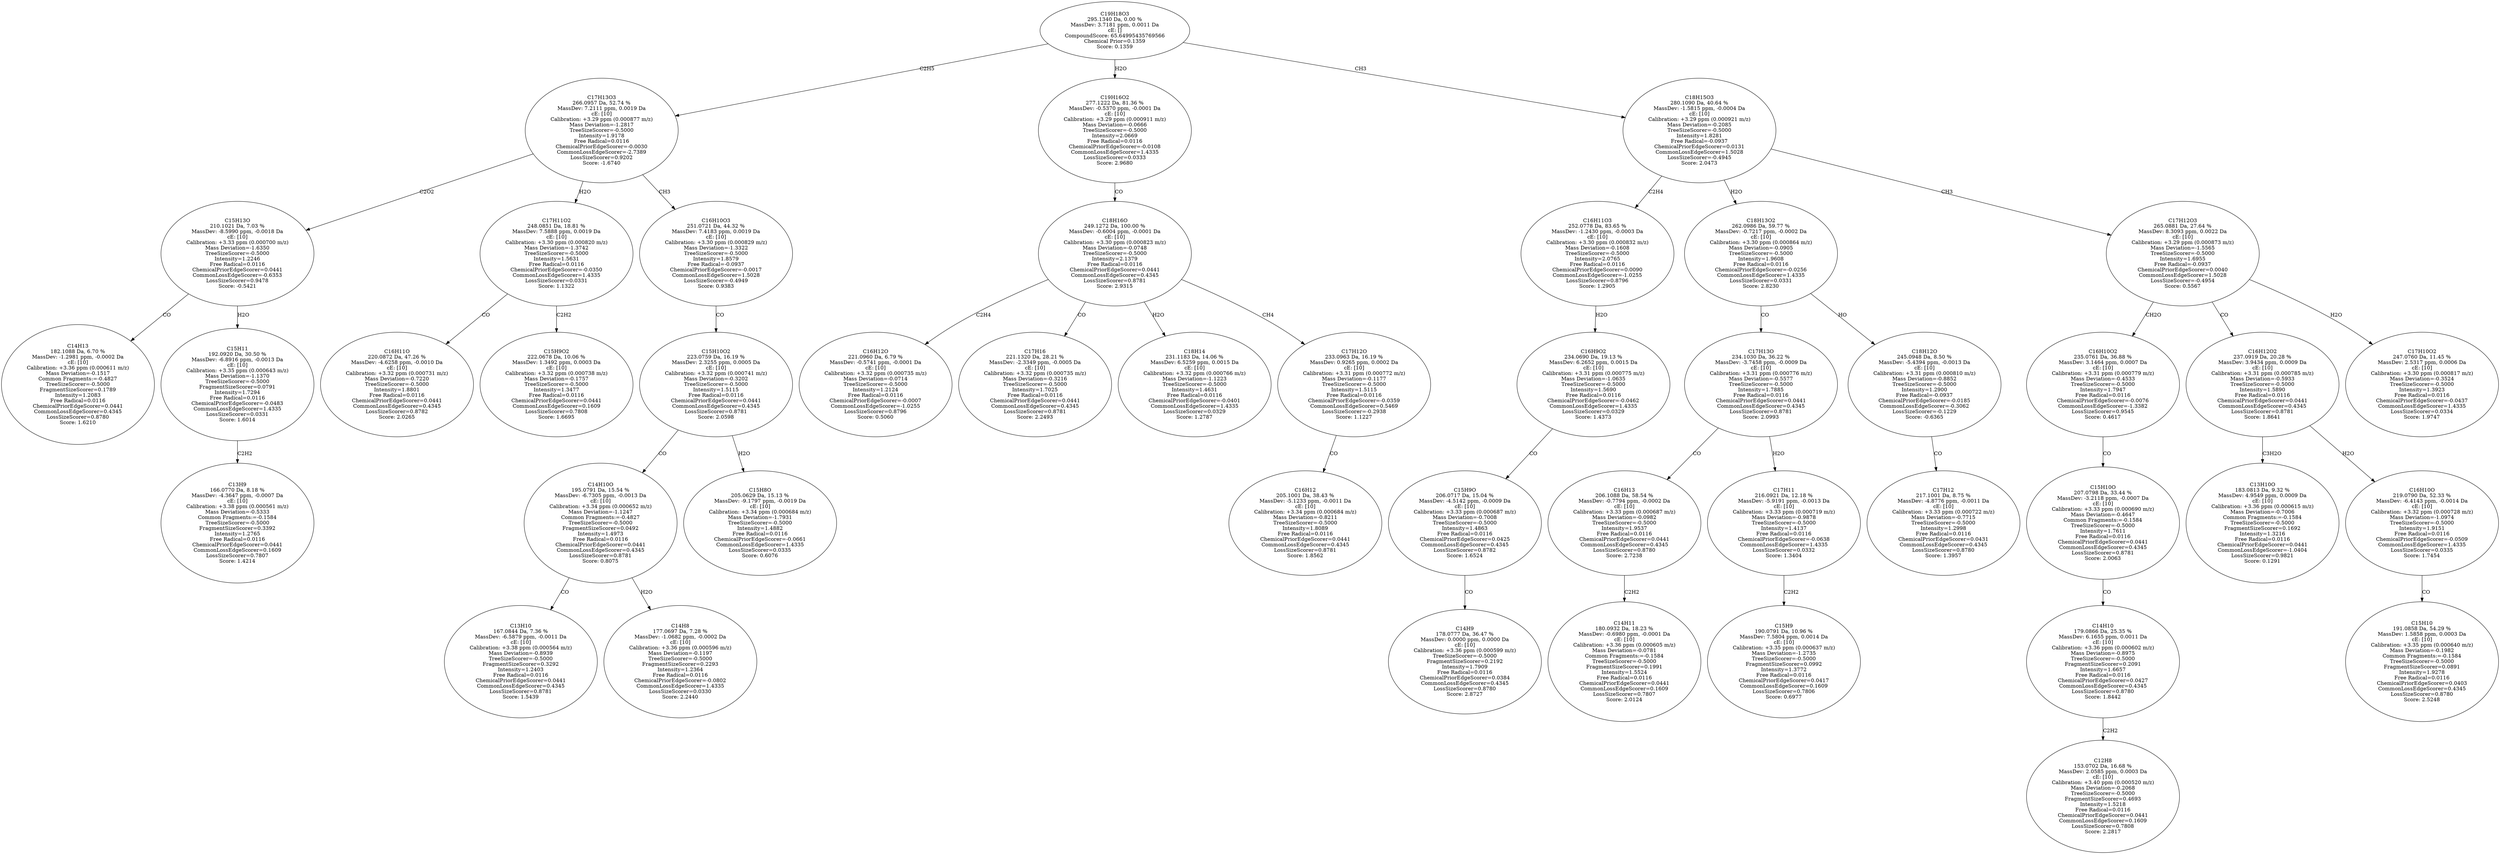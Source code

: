 strict digraph {
v1 [label="C14H13\n182.1088 Da, 6.70 %\nMassDev: -1.2981 ppm, -0.0002 Da\ncE: [10]\nCalibration: +3.36 ppm (0.000611 m/z)\nMass Deviation=-0.1517\nCommon Fragments:=-0.4827\nTreeSizeScorer=-0.5000\nFragmentSizeScorer=0.1789\nIntensity=1.2083\nFree Radical=0.0116\nChemicalPriorEdgeScorer=0.0441\nCommonLossEdgeScorer=0.4345\nLossSizeScorer=0.8780\nScore: 1.6210"];
v2 [label="C13H9\n166.0770 Da, 8.18 %\nMassDev: -4.3647 ppm, -0.0007 Da\ncE: [10]\nCalibration: +3.38 ppm (0.000561 m/z)\nMass Deviation=-0.5333\nCommon Fragments:=-0.1584\nTreeSizeScorer=-0.5000\nFragmentSizeScorer=0.3392\nIntensity=1.2765\nFree Radical=0.0116\nChemicalPriorEdgeScorer=0.0441\nCommonLossEdgeScorer=0.1609\nLossSizeScorer=0.7807\nScore: 1.4214"];
v3 [label="C15H11\n192.0920 Da, 30.50 %\nMassDev: -6.8916 ppm, -0.0013 Da\ncE: [10]\nCalibration: +3.35 ppm (0.000643 m/z)\nMass Deviation=-1.1370\nTreeSizeScorer=-0.5000\nFragmentSizeScorer=0.0791\nIntensity=1.7294\nFree Radical=0.0116\nChemicalPriorEdgeScorer=-0.0483\nCommonLossEdgeScorer=1.4335\nLossSizeScorer=0.0331\nScore: 1.6014"];
v4 [label="C15H13O\n210.1021 Da, 7.03 %\nMassDev: -8.5990 ppm, -0.0018 Da\ncE: [10]\nCalibration: +3.33 ppm (0.000700 m/z)\nMass Deviation=-1.6350\nTreeSizeScorer=-0.5000\nIntensity=1.2246\nFree Radical=0.0116\nChemicalPriorEdgeScorer=0.0441\nCommonLossEdgeScorer=-0.6353\nLossSizeScorer=0.9478\nScore: -0.5421"];
v5 [label="C16H11O\n220.0872 Da, 47.26 %\nMassDev: -4.6258 ppm, -0.0010 Da\ncE: [10]\nCalibration: +3.32 ppm (0.000731 m/z)\nMass Deviation=-0.7220\nTreeSizeScorer=-0.5000\nIntensity=1.8801\nFree Radical=0.0116\nChemicalPriorEdgeScorer=0.0441\nCommonLossEdgeScorer=0.4345\nLossSizeScorer=0.8782\nScore: 2.0265"];
v6 [label="C15H9O2\n222.0678 Da, 10.06 %\nMassDev: 1.3492 ppm, 0.0003 Da\ncE: [10]\nCalibration: +3.32 ppm (0.000738 m/z)\nMass Deviation=-0.1757\nTreeSizeScorer=-0.5000\nIntensity=1.3477\nFree Radical=0.0116\nChemicalPriorEdgeScorer=0.0441\nCommonLossEdgeScorer=0.1609\nLossSizeScorer=0.7808\nScore: 1.6695"];
v7 [label="C17H11O2\n248.0851 Da, 18.81 %\nMassDev: 7.5888 ppm, 0.0019 Da\ncE: [10]\nCalibration: +3.30 ppm (0.000820 m/z)\nMass Deviation=-1.3742\nTreeSizeScorer=-0.5000\nIntensity=1.5631\nFree Radical=0.0116\nChemicalPriorEdgeScorer=-0.0350\nCommonLossEdgeScorer=1.4335\nLossSizeScorer=0.0331\nScore: 1.1322"];
v8 [label="C13H10\n167.0844 Da, 7.36 %\nMassDev: -6.5879 ppm, -0.0011 Da\ncE: [10]\nCalibration: +3.38 ppm (0.000564 m/z)\nMass Deviation=-0.8939\nTreeSizeScorer=-0.5000\nFragmentSizeScorer=0.3292\nIntensity=1.2403\nFree Radical=0.0116\nChemicalPriorEdgeScorer=0.0441\nCommonLossEdgeScorer=0.4345\nLossSizeScorer=0.8781\nScore: 1.5439"];
v9 [label="C14H8\n177.0697 Da, 7.28 %\nMassDev: -1.0682 ppm, -0.0002 Da\ncE: [10]\nCalibration: +3.36 ppm (0.000596 m/z)\nMass Deviation=-0.1197\nTreeSizeScorer=-0.5000\nFragmentSizeScorer=0.2293\nIntensity=1.2364\nFree Radical=0.0116\nChemicalPriorEdgeScorer=-0.0802\nCommonLossEdgeScorer=1.4335\nLossSizeScorer=0.0330\nScore: 2.2440"];
v10 [label="C14H10O\n195.0791 Da, 15.54 %\nMassDev: -6.7305 ppm, -0.0013 Da\ncE: [10]\nCalibration: +3.34 ppm (0.000652 m/z)\nMass Deviation=-1.1247\nCommon Fragments:=-0.4827\nTreeSizeScorer=-0.5000\nFragmentSizeScorer=0.0492\nIntensity=1.4973\nFree Radical=0.0116\nChemicalPriorEdgeScorer=0.0441\nCommonLossEdgeScorer=0.4345\nLossSizeScorer=0.8781\nScore: 0.8075"];
v11 [label="C15H8O\n205.0629 Da, 15.13 %\nMassDev: -9.1797 ppm, -0.0019 Da\ncE: [10]\nCalibration: +3.34 ppm (0.000684 m/z)\nMass Deviation=-1.7931\nTreeSizeScorer=-0.5000\nIntensity=1.4882\nFree Radical=0.0116\nChemicalPriorEdgeScorer=-0.0661\nCommonLossEdgeScorer=1.4335\nLossSizeScorer=0.0335\nScore: 0.6076"];
v12 [label="C15H10O2\n223.0759 Da, 16.19 %\nMassDev: 2.3255 ppm, 0.0005 Da\ncE: [10]\nCalibration: +3.32 ppm (0.000741 m/z)\nMass Deviation=-0.3202\nTreeSizeScorer=-0.5000\nIntensity=1.5115\nFree Radical=0.0116\nChemicalPriorEdgeScorer=0.0441\nCommonLossEdgeScorer=0.4345\nLossSizeScorer=0.8781\nScore: 2.0598"];
v13 [label="C16H10O3\n251.0721 Da, 44.32 %\nMassDev: 7.4183 ppm, 0.0019 Da\ncE: [10]\nCalibration: +3.30 ppm (0.000829 m/z)\nMass Deviation=-1.3322\nTreeSizeScorer=-0.5000\nIntensity=1.8579\nFree Radical=-0.0937\nChemicalPriorEdgeScorer=-0.0017\nCommonLossEdgeScorer=1.5028\nLossSizeScorer=-0.4949\nScore: 0.9383"];
v14 [label="C17H13O3\n266.0957 Da, 52.74 %\nMassDev: 7.2111 ppm, 0.0019 Da\ncE: [10]\nCalibration: +3.29 ppm (0.000877 m/z)\nMass Deviation=-1.2817\nTreeSizeScorer=-0.5000\nIntensity=1.9178\nFree Radical=0.0116\nChemicalPriorEdgeScorer=-0.0030\nCommonLossEdgeScorer=-2.7389\nLossSizeScorer=0.9202\nScore: -1.6740"];
v15 [label="C16H12O\n221.0960 Da, 6.79 %\nMassDev: -0.5741 ppm, -0.0001 Da\ncE: [10]\nCalibration: +3.32 ppm (0.000735 m/z)\nMass Deviation=-0.0714\nTreeSizeScorer=-0.5000\nIntensity=1.2124\nFree Radical=0.0116\nChemicalPriorEdgeScorer=-0.0007\nCommonLossEdgeScorer=-1.0255\nLossSizeScorer=0.8796\nScore: 0.5060"];
v16 [label="C17H16\n221.1320 Da, 28.21 %\nMassDev: -2.3349 ppm, -0.0005 Da\ncE: [10]\nCalibration: +3.32 ppm (0.000735 m/z)\nMass Deviation=-0.3216\nTreeSizeScorer=-0.5000\nIntensity=1.7025\nFree Radical=0.0116\nChemicalPriorEdgeScorer=0.0441\nCommonLossEdgeScorer=0.4345\nLossSizeScorer=0.8781\nScore: 2.2493"];
v17 [label="C18H14\n231.1183 Da, 14.06 %\nMassDev: 6.5259 ppm, 0.0015 Da\ncE: [10]\nCalibration: +3.32 ppm (0.000766 m/z)\nMass Deviation=-1.1223\nTreeSizeScorer=-0.5000\nIntensity=1.4631\nFree Radical=0.0116\nChemicalPriorEdgeScorer=-0.0401\nCommonLossEdgeScorer=1.4335\nLossSizeScorer=0.0329\nScore: 1.2787"];
v18 [label="C16H12\n205.1001 Da, 38.43 %\nMassDev: -5.1233 ppm, -0.0011 Da\ncE: [10]\nCalibration: +3.34 ppm (0.000684 m/z)\nMass Deviation=-0.8211\nTreeSizeScorer=-0.5000\nIntensity=1.8089\nFree Radical=0.0116\nChemicalPriorEdgeScorer=0.0441\nCommonLossEdgeScorer=0.4345\nLossSizeScorer=0.8781\nScore: 1.8562"];
v19 [label="C17H12O\n233.0963 Da, 16.19 %\nMassDev: 0.9265 ppm, 0.0002 Da\ncE: [10]\nCalibration: +3.31 ppm (0.000772 m/z)\nMass Deviation=-0.1177\nTreeSizeScorer=-0.5000\nIntensity=1.5115\nFree Radical=0.0116\nChemicalPriorEdgeScorer=-0.0359\nCommonLossEdgeScorer=0.5469\nLossSizeScorer=-0.2938\nScore: 1.1227"];
v20 [label="C18H16O\n249.1272 Da, 100.00 %\nMassDev: -0.6004 ppm, -0.0001 Da\ncE: [10]\nCalibration: +3.30 ppm (0.000823 m/z)\nMass Deviation=-0.0748\nTreeSizeScorer=-0.5000\nIntensity=2.1379\nFree Radical=0.0116\nChemicalPriorEdgeScorer=0.0441\nCommonLossEdgeScorer=0.4345\nLossSizeScorer=0.8781\nScore: 2.9315"];
v21 [label="C19H16O2\n277.1222 Da, 81.36 %\nMassDev: -0.5370 ppm, -0.0001 Da\ncE: [10]\nCalibration: +3.29 ppm (0.000911 m/z)\nMass Deviation=-0.0666\nTreeSizeScorer=-0.5000\nIntensity=2.0669\nFree Radical=0.0116\nChemicalPriorEdgeScorer=-0.0108\nCommonLossEdgeScorer=1.4335\nLossSizeScorer=0.0333\nScore: 2.9680"];
v22 [label="C14H9\n178.0777 Da, 36.47 %\nMassDev: 0.0000 ppm, 0.0000 Da\ncE: [10]\nCalibration: +3.36 ppm (0.000599 m/z)\nTreeSizeScorer=-0.5000\nFragmentSizeScorer=0.2192\nIntensity=1.7909\nFree Radical=0.0116\nChemicalPriorEdgeScorer=0.0384\nCommonLossEdgeScorer=0.4345\nLossSizeScorer=0.8780\nScore: 2.8727"];
v23 [label="C15H9O\n206.0717 Da, 15.04 %\nMassDev: -4.5142 ppm, -0.0009 Da\ncE: [10]\nCalibration: +3.33 ppm (0.000687 m/z)\nMass Deviation=-0.7008\nTreeSizeScorer=-0.5000\nIntensity=1.4863\nFree Radical=0.0116\nChemicalPriorEdgeScorer=0.0425\nCommonLossEdgeScorer=0.4345\nLossSizeScorer=0.8782\nScore: 1.6524"];
v24 [label="C16H9O2\n234.0690 Da, 19.13 %\nMassDev: 6.2652 ppm, 0.0015 Da\ncE: [10]\nCalibration: +3.31 ppm (0.000775 m/z)\nMass Deviation=-1.0635\nTreeSizeScorer=-0.5000\nIntensity=1.5690\nFree Radical=0.0116\nChemicalPriorEdgeScorer=-0.0462\nCommonLossEdgeScorer=1.4335\nLossSizeScorer=0.0329\nScore: 1.4373"];
v25 [label="C16H11O3\n252.0778 Da, 83.65 %\nMassDev: -1.2430 ppm, -0.0003 Da\ncE: [10]\nCalibration: +3.30 ppm (0.000832 m/z)\nMass Deviation=-0.1608\nTreeSizeScorer=-0.5000\nIntensity=2.0765\nFree Radical=0.0116\nChemicalPriorEdgeScorer=0.0090\nCommonLossEdgeScorer=-1.0255\nLossSizeScorer=0.8796\nScore: 1.2905"];
v26 [label="C14H11\n180.0932 Da, 18.23 %\nMassDev: -0.6980 ppm, -0.0001 Da\ncE: [10]\nCalibration: +3.36 ppm (0.000605 m/z)\nMass Deviation=-0.0781\nCommon Fragments:=-0.1584\nTreeSizeScorer=-0.5000\nFragmentSizeScorer=0.1991\nIntensity=1.5524\nFree Radical=0.0116\nChemicalPriorEdgeScorer=0.0441\nCommonLossEdgeScorer=0.1609\nLossSizeScorer=0.7807\nScore: 2.0124"];
v27 [label="C16H13\n206.1088 Da, 58.54 %\nMassDev: -0.7794 ppm, -0.0002 Da\ncE: [10]\nCalibration: +3.33 ppm (0.000687 m/z)\nMass Deviation=-0.0982\nTreeSizeScorer=-0.5000\nIntensity=1.9537\nFree Radical=0.0116\nChemicalPriorEdgeScorer=0.0441\nCommonLossEdgeScorer=0.4345\nLossSizeScorer=0.8780\nScore: 2.7238"];
v28 [label="C15H9\n190.0791 Da, 10.96 %\nMassDev: 7.5804 ppm, 0.0014 Da\ncE: [10]\nCalibration: +3.35 ppm (0.000637 m/z)\nMass Deviation=-1.2735\nTreeSizeScorer=-0.5000\nFragmentSizeScorer=0.0992\nIntensity=1.3772\nFree Radical=0.0116\nChemicalPriorEdgeScorer=0.0417\nCommonLossEdgeScorer=0.1609\nLossSizeScorer=0.7806\nScore: 0.6977"];
v29 [label="C17H11\n216.0921 Da, 12.18 %\nMassDev: -5.9191 ppm, -0.0013 Da\ncE: [10]\nCalibration: +3.33 ppm (0.000719 m/z)\nMass Deviation=-0.9878\nTreeSizeScorer=-0.5000\nIntensity=1.4137\nFree Radical=0.0116\nChemicalPriorEdgeScorer=-0.0638\nCommonLossEdgeScorer=1.4335\nLossSizeScorer=0.0332\nScore: 1.3404"];
v30 [label="C17H13O\n234.1030 Da, 36.22 %\nMassDev: -3.7458 ppm, -0.0009 Da\ncE: [10]\nCalibration: +3.31 ppm (0.000776 m/z)\nMass Deviation=-0.5577\nTreeSizeScorer=-0.5000\nIntensity=1.7885\nFree Radical=0.0116\nChemicalPriorEdgeScorer=0.0441\nCommonLossEdgeScorer=0.4345\nLossSizeScorer=0.8781\nScore: 2.0993"];
v31 [label="C17H12\n217.1001 Da, 8.75 %\nMassDev: -4.8776 ppm, -0.0011 Da\ncE: [10]\nCalibration: +3.33 ppm (0.000722 m/z)\nMass Deviation=-0.7715\nTreeSizeScorer=-0.5000\nIntensity=1.2998\nFree Radical=0.0116\nChemicalPriorEdgeScorer=0.0431\nCommonLossEdgeScorer=0.4345\nLossSizeScorer=0.8780\nScore: 1.3957"];
v32 [label="C18H12O\n245.0948 Da, 8.50 %\nMassDev: -5.4394 ppm, -0.0013 Da\ncE: [10]\nCalibration: +3.31 ppm (0.000810 m/z)\nMass Deviation=-0.8852\nTreeSizeScorer=-0.5000\nIntensity=1.2900\nFree Radical=-0.0937\nChemicalPriorEdgeScorer=-0.0185\nCommonLossEdgeScorer=-0.3062\nLossSizeScorer=-0.1229\nScore: -0.6365"];
v33 [label="C18H13O2\n262.0986 Da, 59.77 %\nMassDev: -0.7217 ppm, -0.0002 Da\ncE: [10]\nCalibration: +3.30 ppm (0.000864 m/z)\nMass Deviation=-0.0905\nTreeSizeScorer=-0.5000\nIntensity=1.9608\nFree Radical=0.0116\nChemicalPriorEdgeScorer=-0.0256\nCommonLossEdgeScorer=1.4335\nLossSizeScorer=0.0331\nScore: 2.8230"];
v34 [label="C12H8\n153.0702 Da, 16.68 %\nMassDev: 2.0585 ppm, 0.0003 Da\ncE: [10]\nCalibration: +3.40 ppm (0.000520 m/z)\nMass Deviation=-0.2068\nTreeSizeScorer=-0.5000\nFragmentSizeScorer=0.4693\nIntensity=1.5218\nFree Radical=0.0116\nChemicalPriorEdgeScorer=0.0441\nCommonLossEdgeScorer=0.1609\nLossSizeScorer=0.7808\nScore: 2.2817"];
v35 [label="C14H10\n179.0866 Da, 25.35 %\nMassDev: 6.1655 ppm, 0.0011 Da\ncE: [10]\nCalibration: +3.36 ppm (0.000602 m/z)\nMass Deviation=-0.8975\nTreeSizeScorer=-0.5000\nFragmentSizeScorer=0.2091\nIntensity=1.6657\nFree Radical=0.0116\nChemicalPriorEdgeScorer=0.0427\nCommonLossEdgeScorer=0.4345\nLossSizeScorer=0.8780\nScore: 1.8442"];
v36 [label="C15H10O\n207.0798 Da, 33.44 %\nMassDev: -3.2118 ppm, -0.0007 Da\ncE: [10]\nCalibration: +3.33 ppm (0.000690 m/z)\nMass Deviation=-0.4647\nCommon Fragments:=-0.1584\nTreeSizeScorer=-0.5000\nIntensity=1.7611\nFree Radical=0.0116\nChemicalPriorEdgeScorer=0.0441\nCommonLossEdgeScorer=0.4345\nLossSizeScorer=0.8781\nScore: 2.0063"];
v37 [label="C16H10O2\n235.0761 Da, 36.88 %\nMassDev: 3.1464 ppm, 0.0007 Da\ncE: [10]\nCalibration: +3.31 ppm (0.000779 m/z)\nMass Deviation=-0.4533\nTreeSizeScorer=-0.5000\nIntensity=1.7947\nFree Radical=0.0116\nChemicalPriorEdgeScorer=-0.0076\nCommonLossEdgeScorer=-1.3382\nLossSizeScorer=0.9545\nScore: 0.4617"];
v38 [label="C13H10O\n183.0813 Da, 9.32 %\nMassDev: 4.9549 ppm, 0.0009 Da\ncE: [10]\nCalibration: +3.36 ppm (0.000615 m/z)\nMass Deviation=-0.7006\nCommon Fragments:=-0.1584\nTreeSizeScorer=-0.5000\nFragmentSizeScorer=0.1692\nIntensity=1.3216\nFree Radical=0.0116\nChemicalPriorEdgeScorer=0.0441\nCommonLossEdgeScorer=-1.0404\nLossSizeScorer=0.9821\nScore: 0.1291"];
v39 [label="C15H10\n191.0858 Da, 54.29 %\nMassDev: 1.5858 ppm, 0.0003 Da\ncE: [10]\nCalibration: +3.35 ppm (0.000640 m/z)\nMass Deviation=-0.1982\nCommon Fragments:=-0.1584\nTreeSizeScorer=-0.5000\nFragmentSizeScorer=0.0891\nIntensity=1.9278\nFree Radical=0.0116\nChemicalPriorEdgeScorer=0.0403\nCommonLossEdgeScorer=0.4345\nLossSizeScorer=0.8780\nScore: 2.5248"];
v40 [label="C16H10O\n219.0790 Da, 52.33 %\nMassDev: -6.4143 ppm, -0.0014 Da\ncE: [10]\nCalibration: +3.32 ppm (0.000728 m/z)\nMass Deviation=-1.0974\nTreeSizeScorer=-0.5000\nIntensity=1.9151\nFree Radical=0.0116\nChemicalPriorEdgeScorer=-0.0509\nCommonLossEdgeScorer=1.4335\nLossSizeScorer=0.0335\nScore: 1.7454"];
v41 [label="C16H12O2\n237.0919 Da, 20.28 %\nMassDev: 3.9434 ppm, 0.0009 Da\ncE: [10]\nCalibration: +3.31 ppm (0.000785 m/z)\nMass Deviation=-0.5933\nTreeSizeScorer=-0.5000\nIntensity=1.5890\nFree Radical=0.0116\nChemicalPriorEdgeScorer=0.0441\nCommonLossEdgeScorer=0.4345\nLossSizeScorer=0.8781\nScore: 1.8641"];
v42 [label="C17H10O2\n247.0760 Da, 11.45 %\nMassDev: 2.5317 ppm, 0.0006 Da\ncE: [10]\nCalibration: +3.30 ppm (0.000817 m/z)\nMass Deviation=-0.3524\nTreeSizeScorer=-0.5000\nIntensity=1.3923\nFree Radical=0.0116\nChemicalPriorEdgeScorer=-0.0437\nCommonLossEdgeScorer=1.4335\nLossSizeScorer=0.0334\nScore: 1.9747"];
v43 [label="C17H12O3\n265.0881 Da, 27.64 %\nMassDev: 8.3093 ppm, 0.0022 Da\ncE: [10]\nCalibration: +3.29 ppm (0.000873 m/z)\nMass Deviation=-1.5565\nTreeSizeScorer=-0.5000\nIntensity=1.6955\nFree Radical=-0.0937\nChemicalPriorEdgeScorer=0.0040\nCommonLossEdgeScorer=1.5028\nLossSizeScorer=-0.4954\nScore: 0.5567"];
v44 [label="C18H15O3\n280.1090 Da, 40.64 %\nMassDev: -1.5815 ppm, -0.0004 Da\ncE: [10]\nCalibration: +3.29 ppm (0.000921 m/z)\nMass Deviation=-0.2085\nTreeSizeScorer=-0.5000\nIntensity=1.8281\nFree Radical=-0.0937\nChemicalPriorEdgeScorer=0.0131\nCommonLossEdgeScorer=1.5028\nLossSizeScorer=-0.4945\nScore: 2.0473"];
v45 [label="C19H18O3\n295.1340 Da, 0.00 %\nMassDev: 3.7181 ppm, 0.0011 Da\ncE: []\nCompoundScore: 65.64995435769566\nChemical Prior=0.1359\nScore: 0.1359"];
v4 -> v1 [label="CO"];
v3 -> v2 [label="C2H2"];
v4 -> v3 [label="H2O"];
v14 -> v4 [label="C2O2"];
v7 -> v5 [label="CO"];
v7 -> v6 [label="C2H2"];
v14 -> v7 [label="H2O"];
v10 -> v8 [label="CO"];
v10 -> v9 [label="H2O"];
v12 -> v10 [label="CO"];
v12 -> v11 [label="H2O"];
v13 -> v12 [label="CO"];
v14 -> v13 [label="CH3"];
v45 -> v14 [label="C2H5"];
v20 -> v15 [label="C2H4"];
v20 -> v16 [label="CO"];
v20 -> v17 [label="H2O"];
v19 -> v18 [label="CO"];
v20 -> v19 [label="CH4"];
v21 -> v20 [label="CO"];
v45 -> v21 [label="H2O"];
v23 -> v22 [label="CO"];
v24 -> v23 [label="CO"];
v25 -> v24 [label="H2O"];
v44 -> v25 [label="C2H4"];
v27 -> v26 [label="C2H2"];
v30 -> v27 [label="CO"];
v29 -> v28 [label="C2H2"];
v30 -> v29 [label="H2O"];
v33 -> v30 [label="CO"];
v32 -> v31 [label="CO"];
v33 -> v32 [label="HO"];
v44 -> v33 [label="H2O"];
v35 -> v34 [label="C2H2"];
v36 -> v35 [label="CO"];
v37 -> v36 [label="CO"];
v43 -> v37 [label="CH2O"];
v41 -> v38 [label="C3H2O"];
v40 -> v39 [label="CO"];
v41 -> v40 [label="H2O"];
v43 -> v41 [label="CO"];
v43 -> v42 [label="H2O"];
v44 -> v43 [label="CH3"];
v45 -> v44 [label="CH3"];
}